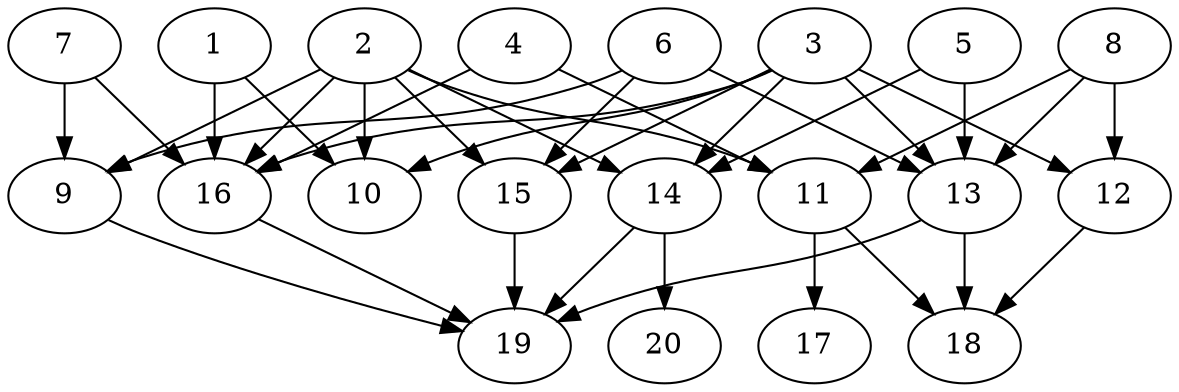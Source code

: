 // DAG automatically generated by daggen at Tue Jul 23 14:23:30 2019
// ./daggen --dot -n 20 --ccr 0.5 --fat 0.6 --regular 0.5 --density 0.6 --mindata 5242880 --maxdata 52428800 
digraph G {
  1 [size="33622016", alpha="0.12", expect_size="16811008"] 
  1 -> 10 [size ="16811008"]
  1 -> 16 [size ="16811008"]
  2 [size="25720832", alpha="0.04", expect_size="12860416"] 
  2 -> 9 [size ="12860416"]
  2 -> 10 [size ="12860416"]
  2 -> 11 [size ="12860416"]
  2 -> 14 [size ="12860416"]
  2 -> 15 [size ="12860416"]
  2 -> 16 [size ="12860416"]
  3 [size="29978624", alpha="0.20", expect_size="14989312"] 
  3 -> 10 [size ="14989312"]
  3 -> 12 [size ="14989312"]
  3 -> 13 [size ="14989312"]
  3 -> 14 [size ="14989312"]
  3 -> 15 [size ="14989312"]
  3 -> 16 [size ="14989312"]
  4 [size="20912128", alpha="0.03", expect_size="10456064"] 
  4 -> 11 [size ="10456064"]
  4 -> 16 [size ="10456064"]
  5 [size="29394944", alpha="0.11", expect_size="14697472"] 
  5 -> 13 [size ="14697472"]
  5 -> 14 [size ="14697472"]
  6 [size="19439616", alpha="0.01", expect_size="9719808"] 
  6 -> 9 [size ="9719808"]
  6 -> 13 [size ="9719808"]
  6 -> 15 [size ="9719808"]
  7 [size="89137152", alpha="0.03", expect_size="44568576"] 
  7 -> 9 [size ="44568576"]
  7 -> 16 [size ="44568576"]
  8 [size="11300864", alpha="0.06", expect_size="5650432"] 
  8 -> 11 [size ="5650432"]
  8 -> 12 [size ="5650432"]
  8 -> 13 [size ="5650432"]
  9 [size="86200320", alpha="0.06", expect_size="43100160"] 
  9 -> 19 [size ="43100160"]
  10 [size="96991232", alpha="0.04", expect_size="48495616"] 
  11 [size="90464256", alpha="0.18", expect_size="45232128"] 
  11 -> 17 [size ="45232128"]
  11 -> 18 [size ="45232128"]
  12 [size="54691840", alpha="0.16", expect_size="27345920"] 
  12 -> 18 [size ="27345920"]
  13 [size="74665984", alpha="0.09", expect_size="37332992"] 
  13 -> 18 [size ="37332992"]
  13 -> 19 [size ="37332992"]
  14 [size="73451520", alpha="0.15", expect_size="36725760"] 
  14 -> 19 [size ="36725760"]
  14 -> 20 [size ="36725760"]
  15 [size="86200320", alpha="0.18", expect_size="43100160"] 
  15 -> 19 [size ="43100160"]
  16 [size="44466176", alpha="0.17", expect_size="22233088"] 
  16 -> 19 [size ="22233088"]
  17 [size="48492544", alpha="0.04", expect_size="24246272"] 
  18 [size="61405184", alpha="0.10", expect_size="30702592"] 
  19 [size="87521280", alpha="0.14", expect_size="43760640"] 
  20 [size="21714944", alpha="0.16", expect_size="10857472"] 
}
